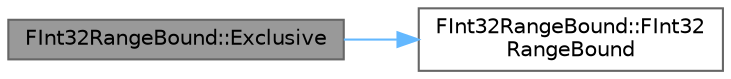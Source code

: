 digraph "FInt32RangeBound::Exclusive"
{
 // INTERACTIVE_SVG=YES
 // LATEX_PDF_SIZE
  bgcolor="transparent";
  edge [fontname=Helvetica,fontsize=10,labelfontname=Helvetica,labelfontsize=10];
  node [fontname=Helvetica,fontsize=10,shape=box,height=0.2,width=0.4];
  rankdir="LR";
  Node1 [id="Node000001",label="FInt32RangeBound::Exclusive",height=0.2,width=0.4,color="gray40", fillcolor="grey60", style="filled", fontcolor="black",tooltip=" "];
  Node1 -> Node2 [id="edge1_Node000001_Node000002",color="steelblue1",style="solid",tooltip=" "];
  Node2 [id="Node000002",label="FInt32RangeBound::FInt32\lRangeBound",height=0.2,width=0.4,color="grey40", fillcolor="white", style="filled",URL="$dc/dc9/structFInt32RangeBound.html#aad972291b0285d95ee811989972e21ca",tooltip=" "];
}
